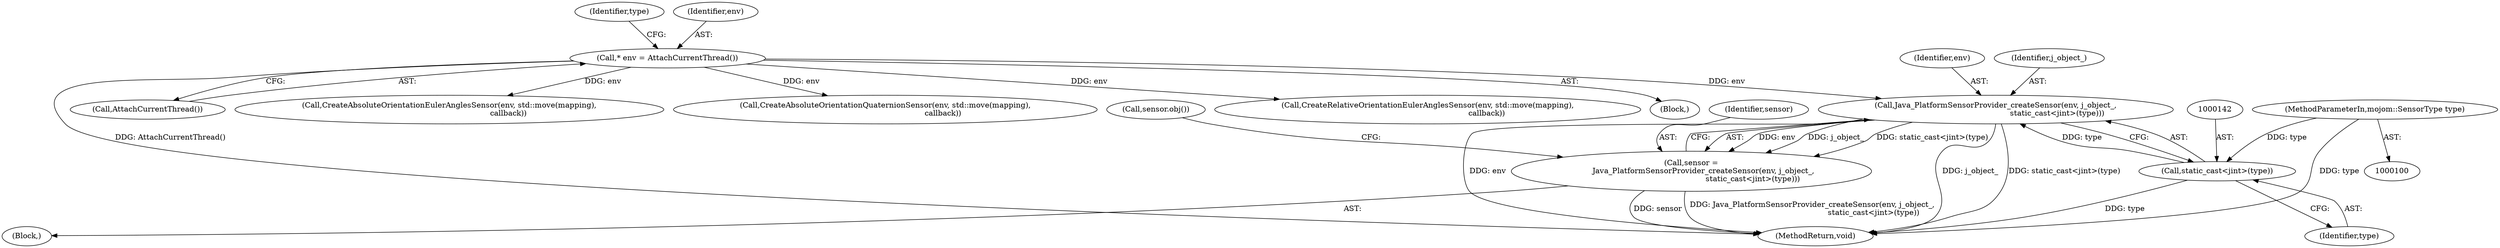 digraph "0_Chrome_c0c8978849ac57e4ecd613ddc8ff7852a2054734_18@API" {
"1000138" [label="(Call,Java_PlatformSensorProvider_createSensor(env, j_object_,\n                                                   static_cast<jint>(type)))"];
"1000106" [label="(Call,* env = AttachCurrentThread())"];
"1000141" [label="(Call,static_cast<jint>(type))"];
"1000101" [label="(MethodParameterIn,mojom::SensorType type)"];
"1000136" [label="(Call,sensor =\n          Java_PlatformSensorProvider_createSensor(env, j_object_,\n                                                   static_cast<jint>(type)))"];
"1000139" [label="(Identifier,env)"];
"1000137" [label="(Identifier,sensor)"];
"1000143" [label="(Identifier,type)"];
"1000104" [label="(Block,)"];
"1000141" [label="(Call,static_cast<jint>(type))"];
"1000140" [label="(Identifier,j_object_)"];
"1000110" [label="(Identifier,type)"];
"1000113" [label="(Call,CreateAbsoluteOrientationEulerAnglesSensor(env, std::move(mapping),\n                                                 callback))"];
"1000120" [label="(Call,CreateAbsoluteOrientationQuaternionSensor(env, std::move(mapping),\n                                                callback))"];
"1000101" [label="(MethodParameterIn,mojom::SensorType type)"];
"1000136" [label="(Call,sensor =\n          Java_PlatformSensorProvider_createSensor(env, j_object_,\n                                                   static_cast<jint>(type)))"];
"1000138" [label="(Call,Java_PlatformSensorProvider_createSensor(env, j_object_,\n                                                   static_cast<jint>(type)))"];
"1000108" [label="(Call,AttachCurrentThread())"];
"1000169" [label="(MethodReturn,void)"];
"1000146" [label="(Call,sensor.obj())"];
"1000107" [label="(Identifier,env)"];
"1000127" [label="(Call,CreateRelativeOrientationEulerAnglesSensor(env, std::move(mapping),\n                                                 callback))"];
"1000106" [label="(Call,* env = AttachCurrentThread())"];
"1000134" [label="(Block,)"];
"1000138" -> "1000136"  [label="AST: "];
"1000138" -> "1000141"  [label="CFG: "];
"1000139" -> "1000138"  [label="AST: "];
"1000140" -> "1000138"  [label="AST: "];
"1000141" -> "1000138"  [label="AST: "];
"1000136" -> "1000138"  [label="CFG: "];
"1000138" -> "1000169"  [label="DDG: static_cast<jint>(type)"];
"1000138" -> "1000169"  [label="DDG: env"];
"1000138" -> "1000169"  [label="DDG: j_object_"];
"1000138" -> "1000136"  [label="DDG: env"];
"1000138" -> "1000136"  [label="DDG: j_object_"];
"1000138" -> "1000136"  [label="DDG: static_cast<jint>(type)"];
"1000106" -> "1000138"  [label="DDG: env"];
"1000141" -> "1000138"  [label="DDG: type"];
"1000106" -> "1000104"  [label="AST: "];
"1000106" -> "1000108"  [label="CFG: "];
"1000107" -> "1000106"  [label="AST: "];
"1000108" -> "1000106"  [label="AST: "];
"1000110" -> "1000106"  [label="CFG: "];
"1000106" -> "1000169"  [label="DDG: AttachCurrentThread()"];
"1000106" -> "1000113"  [label="DDG: env"];
"1000106" -> "1000120"  [label="DDG: env"];
"1000106" -> "1000127"  [label="DDG: env"];
"1000141" -> "1000143"  [label="CFG: "];
"1000142" -> "1000141"  [label="AST: "];
"1000143" -> "1000141"  [label="AST: "];
"1000141" -> "1000169"  [label="DDG: type"];
"1000101" -> "1000141"  [label="DDG: type"];
"1000101" -> "1000100"  [label="AST: "];
"1000101" -> "1000169"  [label="DDG: type"];
"1000136" -> "1000134"  [label="AST: "];
"1000137" -> "1000136"  [label="AST: "];
"1000146" -> "1000136"  [label="CFG: "];
"1000136" -> "1000169"  [label="DDG: Java_PlatformSensorProvider_createSensor(env, j_object_,\n                                                   static_cast<jint>(type))"];
"1000136" -> "1000169"  [label="DDG: sensor"];
}
